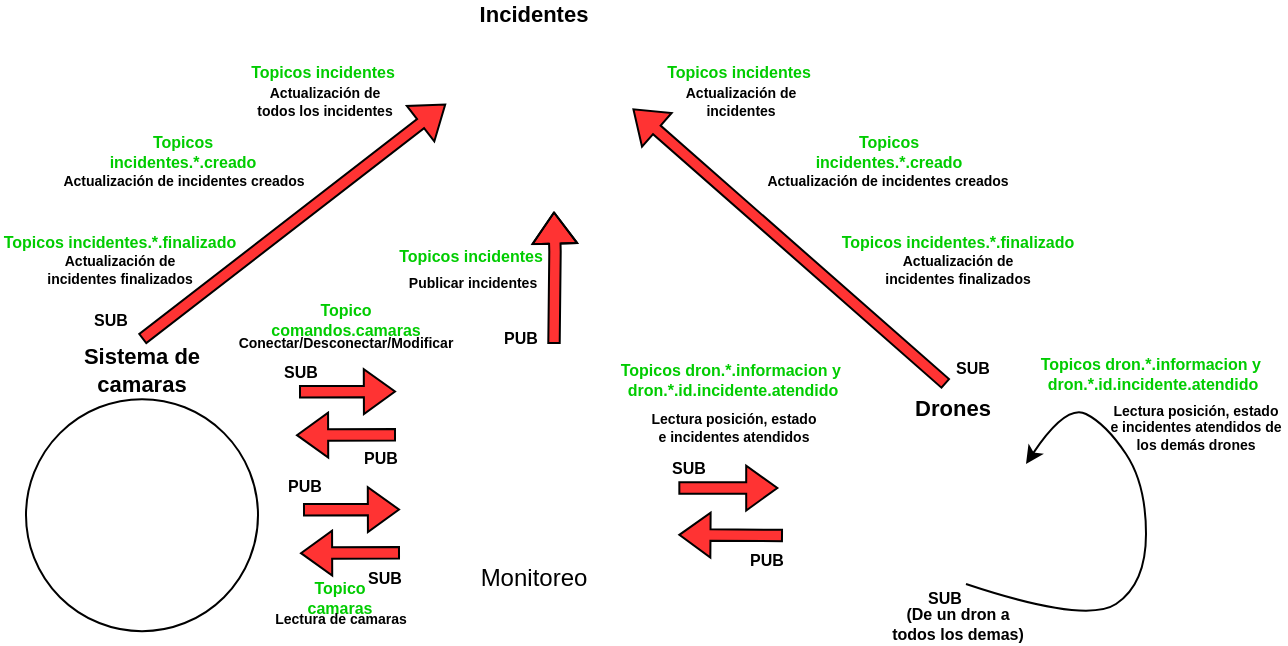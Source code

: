 <mxfile version="24.2.7" type="google">
  <diagram name="Página-1" id="dGSh2rBfns_4DVF4fsEw">
    <mxGraphModel grid="1" page="1" gridSize="10" guides="1" tooltips="1" connect="1" arrows="1" fold="1" pageScale="1" pageWidth="827" pageHeight="1169" math="0" shadow="0">
      <root>
        <mxCell id="0" />
        <mxCell id="1" parent="0" />
        <mxCell id="v50nEGcKKZURV2WaWR_b-10" value="" style="ellipse;whiteSpace=wrap;html=1;aspect=fixed;" vertex="1" parent="1">
          <mxGeometry x="40" y="367.58" width="116" height="116" as="geometry" />
        </mxCell>
        <mxCell id="v50nEGcKKZURV2WaWR_b-3" value="" style="shape=image;verticalLabelPosition=bottom;labelBackgroundColor=default;verticalAlign=top;aspect=fixed;imageAspect=0;image=https://i.pinimg.com/736x/13/9b/db/139bdb29ac6060ea542c2d0ae6516892.jpg;" vertex="1" parent="1">
          <mxGeometry x="87" y="378.91" width="30" height="30" as="geometry" />
        </mxCell>
        <mxCell id="v50nEGcKKZURV2WaWR_b-4" value="" style="shape=image;verticalLabelPosition=bottom;labelBackgroundColor=default;verticalAlign=top;aspect=fixed;imageAspect=0;image=https://i.pinimg.com/736x/13/9b/db/139bdb29ac6060ea542c2d0ae6516892.jpg;" vertex="1" parent="1">
          <mxGeometry x="117" y="400.25" width="30" height="30" as="geometry" />
        </mxCell>
        <mxCell id="v50nEGcKKZURV2WaWR_b-5" value="" style="shape=image;verticalLabelPosition=bottom;labelBackgroundColor=default;verticalAlign=top;aspect=fixed;imageAspect=0;image=https://i.pinimg.com/736x/13/9b/db/139bdb29ac6060ea542c2d0ae6516892.jpg;" vertex="1" parent="1">
          <mxGeometry x="81" y="407.91" width="30" height="30" as="geometry" />
        </mxCell>
        <mxCell id="v50nEGcKKZURV2WaWR_b-6" value="" style="shape=image;verticalLabelPosition=bottom;labelBackgroundColor=default;verticalAlign=top;aspect=fixed;imageAspect=0;image=https://i.pinimg.com/736x/13/9b/db/139bdb29ac6060ea542c2d0ae6516892.jpg;" vertex="1" parent="1">
          <mxGeometry x="113" y="430.58" width="30" height="30" as="geometry" />
        </mxCell>
        <mxCell id="v50nEGcKKZURV2WaWR_b-7" value="" style="shape=image;verticalLabelPosition=bottom;labelBackgroundColor=default;verticalAlign=top;aspect=fixed;imageAspect=0;image=https://i.pinimg.com/736x/13/9b/db/139bdb29ac6060ea542c2d0ae6516892.jpg;" vertex="1" parent="1">
          <mxGeometry x="81" y="437.91" width="30" height="30" as="geometry" />
        </mxCell>
        <mxCell id="v50nEGcKKZURV2WaWR_b-8" value="" style="shape=image;verticalLabelPosition=bottom;labelBackgroundColor=default;verticalAlign=top;aspect=fixed;imageAspect=0;image=https://i.pinimg.com/736x/13/9b/db/139bdb29ac6060ea542c2d0ae6516892.jpg;" vertex="1" parent="1">
          <mxGeometry x="50" y="421.75" width="30" height="30" as="geometry" />
        </mxCell>
        <mxCell id="v50nEGcKKZURV2WaWR_b-9" value="" style="shape=image;verticalLabelPosition=bottom;labelBackgroundColor=default;verticalAlign=top;aspect=fixed;imageAspect=0;image=https://i.pinimg.com/736x/13/9b/db/139bdb29ac6060ea542c2d0ae6516892.jpg;" vertex="1" parent="1">
          <mxGeometry x="52" y="390.58" width="30" height="30" as="geometry" />
        </mxCell>
        <mxCell id="v50nEGcKKZURV2WaWR_b-11" value="Sistema de camaras" style="text;html=1;align=center;verticalAlign=middle;whiteSpace=wrap;rounded=0;fontSize=11;fontStyle=1" vertex="1" parent="1">
          <mxGeometry x="63" y="337.58" width="70" height="30" as="geometry" />
        </mxCell>
        <mxCell id="v50nEGcKKZURV2WaWR_b-19" value="" style="shape=image;verticalLabelPosition=bottom;labelBackgroundColor=default;verticalAlign=top;aspect=fixed;imageAspect=0;image=https://img.freepik.com/vector-premium/diseno-logotipo-icono-pc-computadora_775854-1632.jpg;" vertex="1" parent="1">
          <mxGeometry x="240.66" y="344.08" width="107.67" height="107.67" as="geometry" />
        </mxCell>
        <mxCell id="v50nEGcKKZURV2WaWR_b-20" value="" style="shape=flexArrow;endArrow=classic;html=1;rounded=0;endWidth=15.714;endSize=4.857;fillColor=#FF3333;width=5.714;" edge="1" parent="1">
          <mxGeometry width="50" height="50" relative="1" as="geometry">
            <mxPoint x="225" y="385.41" as="sourcePoint" />
            <mxPoint x="175" y="385.58" as="targetPoint" />
            <Array as="points" />
          </mxGeometry>
        </mxCell>
        <mxCell id="v50nEGcKKZURV2WaWR_b-21" value="Monitoreo" style="text;html=1;align=center;verticalAlign=middle;whiteSpace=wrap;rounded=0;" vertex="1" parent="1">
          <mxGeometry x="266.42" y="447.08" width="56.16" height="20" as="geometry" />
        </mxCell>
        <mxCell id="v50nEGcKKZURV2WaWR_b-22" value="&lt;font style=&quot;font-size: 8px;&quot;&gt;Topico comandos.camaras&lt;/font&gt;" style="text;html=1;align=center;verticalAlign=middle;whiteSpace=wrap;rounded=0;fillColor=default;fontColor=#00CC00;fontSize=8;fontStyle=1" vertex="1" parent="1">
          <mxGeometry x="150.0" y="321.75" width="100" height="12.33" as="geometry" />
        </mxCell>
        <mxCell id="v50nEGcKKZURV2WaWR_b-25" value="&lt;font style=&quot;font-size: 7px;&quot;&gt;Conectar/Desconectar/Modificar&lt;/font&gt;" style="text;html=1;align=center;verticalAlign=middle;whiteSpace=wrap;rounded=0;fontStyle=1;fontSize=7;" vertex="1" parent="1">
          <mxGeometry x="150.0" y="331.08" width="100" height="17.67" as="geometry" />
        </mxCell>
        <mxCell id="v50nEGcKKZURV2WaWR_b-31" value="" style="shape=flexArrow;endArrow=classic;html=1;rounded=0;endWidth=15.714;endSize=4.857;fillColor=#FF3333;width=5.714;" edge="1" parent="1">
          <mxGeometry width="50" height="50" relative="1" as="geometry">
            <mxPoint x="176.5" y="363.9" as="sourcePoint" />
            <mxPoint x="225" y="363.75" as="targetPoint" />
            <Array as="points" />
          </mxGeometry>
        </mxCell>
        <mxCell id="v50nEGcKKZURV2WaWR_b-32" value="SUB" style="text;html=1;align=center;verticalAlign=middle;whiteSpace=wrap;rounded=0;fontSize=8;fontStyle=1" vertex="1" parent="1">
          <mxGeometry x="165" y="348.75" width="25" height="10" as="geometry" />
        </mxCell>
        <mxCell id="v50nEGcKKZURV2WaWR_b-33" value="PUB" style="text;html=1;align=center;verticalAlign=middle;whiteSpace=wrap;rounded=0;fontSize=8;fontStyle=1" vertex="1" parent="1">
          <mxGeometry x="205" y="392.75" width="25" height="7.67" as="geometry" />
        </mxCell>
        <mxCell id="v50nEGcKKZURV2WaWR_b-45" value="&lt;font style=&quot;font-size: 8px;&quot;&gt;Topico camaras&lt;/font&gt;" style="text;html=1;align=center;verticalAlign=middle;whiteSpace=wrap;rounded=0;fillColor=default;fontColor=#00CC00;fontSize=8;fontStyle=1" vertex="1" parent="1">
          <mxGeometry x="167" y="462.08" width="60" height="10.33" as="geometry" />
        </mxCell>
        <mxCell id="v50nEGcKKZURV2WaWR_b-46" value="&lt;font style=&quot;font-size: 7px;&quot;&gt;Lectura de camaras&lt;/font&gt;" style="text;html=1;align=center;verticalAlign=middle;whiteSpace=wrap;rounded=0;fontStyle=1;fontSize=7;" vertex="1" parent="1">
          <mxGeometry x="159.5" y="475.41" width="75" height="5.34" as="geometry" />
        </mxCell>
        <mxCell id="v50nEGcKKZURV2WaWR_b-53" value="" style="shape=flexArrow;endArrow=classic;html=1;rounded=0;endWidth=15.714;endSize=4.857;fillColor=#FF3333;width=5.714;" edge="1" parent="1">
          <mxGeometry width="50" height="50" relative="1" as="geometry">
            <mxPoint x="366.17" y="412.01" as="sourcePoint" />
            <mxPoint x="416.17" y="412.01" as="targetPoint" />
            <Array as="points" />
          </mxGeometry>
        </mxCell>
        <mxCell id="v50nEGcKKZURV2WaWR_b-54" value="" style="shape=flexArrow;endArrow=classic;html=1;rounded=0;endWidth=15.714;endSize=4.857;fillColor=#FF3333;width=5.714;" edge="1" parent="1">
          <mxGeometry width="50" height="50" relative="1" as="geometry">
            <mxPoint x="418.5" y="435.75" as="sourcePoint" />
            <mxPoint x="366.17" y="435.42" as="targetPoint" />
            <Array as="points" />
          </mxGeometry>
        </mxCell>
        <mxCell id="v50nEGcKKZURV2WaWR_b-55" value="SUB" style="text;html=1;align=center;verticalAlign=middle;whiteSpace=wrap;rounded=0;fontSize=8;fontStyle=1" vertex="1" parent="1">
          <mxGeometry x="358.5" y="397.08" width="25" height="10" as="geometry" />
        </mxCell>
        <mxCell id="v50nEGcKKZURV2WaWR_b-56" value="PUB" style="text;html=1;align=center;verticalAlign=middle;whiteSpace=wrap;rounded=0;fontSize=8;fontStyle=1" vertex="1" parent="1">
          <mxGeometry x="397.5" y="444.41" width="25" height="7.67" as="geometry" />
        </mxCell>
        <mxCell id="v50nEGcKKZURV2WaWR_b-57" value="&lt;font style=&quot;font-size: 8px;&quot;&gt;Topicos dron.*.informacion y&amp;nbsp; dron.*.id.incidente.atendido&lt;/font&gt;" style="text;html=1;align=center;verticalAlign=middle;whiteSpace=wrap;rounded=0;fillColor=default;fontColor=#00CC00;fontSize=8;fontStyle=1" vertex="1" parent="1">
          <mxGeometry x="336" y="347.09" width="115" height="21.33" as="geometry" />
        </mxCell>
        <mxCell id="v50nEGcKKZURV2WaWR_b-58" value="&lt;font style=&quot;font-size: 7px;&quot;&gt;Lectura posición, estado e incidentes atendidos&lt;/font&gt;" style="text;html=1;align=center;verticalAlign=middle;whiteSpace=wrap;rounded=0;fontStyle=1;fontSize=7;" vertex="1" parent="1">
          <mxGeometry x="348.5" y="372.08" width="90" height="20" as="geometry" />
        </mxCell>
        <mxCell id="v50nEGcKKZURV2WaWR_b-59" value="" style="shape=image;verticalLabelPosition=bottom;labelBackgroundColor=default;verticalAlign=top;aspect=fixed;imageAspect=0;image=https://www.creativefabrica.com/wp-content/uploads/2023/05/07/Drone-Logo-Graphics-69038358-1.jpg;" vertex="1" parent="1">
          <mxGeometry x="443.73" y="397.08" width="37.5" height="25" as="geometry" />
        </mxCell>
        <mxCell id="v50nEGcKKZURV2WaWR_b-60" value="" style="shape=image;verticalLabelPosition=bottom;labelBackgroundColor=default;verticalAlign=top;aspect=fixed;imageAspect=0;image=https://www.creativefabrica.com/wp-content/uploads/2023/05/07/Drone-Logo-Graphics-69038358-1.jpg;" vertex="1" parent="1">
          <mxGeometry x="480.98" y="377.08" width="45" height="30" as="geometry" />
        </mxCell>
        <mxCell id="v50nEGcKKZURV2WaWR_b-61" value="" style="shape=image;verticalLabelPosition=bottom;labelBackgroundColor=default;verticalAlign=top;aspect=fixed;imageAspect=0;image=https://www.creativefabrica.com/wp-content/uploads/2023/05/07/Drone-Logo-Graphics-69038358-1.jpg;" vertex="1" parent="1">
          <mxGeometry x="518.48" y="432.08" width="37.5" height="25" as="geometry" />
        </mxCell>
        <mxCell id="v50nEGcKKZURV2WaWR_b-62" value="" style="shape=image;verticalLabelPosition=bottom;labelBackgroundColor=default;verticalAlign=top;aspect=fixed;imageAspect=0;image=https://www.creativefabrica.com/wp-content/uploads/2023/05/07/Drone-Logo-Graphics-69038358-1.jpg;" vertex="1" parent="1">
          <mxGeometry x="525.98" y="402.08" width="37.5" height="25" as="geometry" />
        </mxCell>
        <mxCell id="v50nEGcKKZURV2WaWR_b-63" value="" style="shape=image;verticalLabelPosition=bottom;labelBackgroundColor=default;verticalAlign=top;aspect=fixed;imageAspect=0;image=https://www.creativefabrica.com/wp-content/uploads/2023/05/07/Drone-Logo-Graphics-69038358-1.jpg;" vertex="1" parent="1">
          <mxGeometry x="446.98" y="437.08" width="37.5" height="25" as="geometry" />
        </mxCell>
        <mxCell id="v50nEGcKKZURV2WaWR_b-64" value="" style="shape=image;verticalLabelPosition=bottom;labelBackgroundColor=default;verticalAlign=top;aspect=fixed;imageAspect=0;image=https://www.creativefabrica.com/wp-content/uploads/2023/05/07/Drone-Logo-Graphics-69038358-1.jpg;" vertex="1" parent="1">
          <mxGeometry x="480.98" y="422.08" width="37.5" height="25" as="geometry" />
        </mxCell>
        <mxCell id="v50nEGcKKZURV2WaWR_b-65" value="Drones" style="text;html=1;align=center;verticalAlign=middle;whiteSpace=wrap;rounded=0;fontStyle=1;fontSize=11;" vertex="1" parent="1">
          <mxGeometry x="481.23" y="367.08" width="44.75" height="10" as="geometry" />
        </mxCell>
        <mxCell id="v50nEGcKKZURV2WaWR_b-66" value="" style="shape=flexArrow;endArrow=classic;html=1;rounded=0;endWidth=15.714;endSize=4.857;fillColor=#FF3333;width=5.714;" edge="1" parent="1">
          <mxGeometry width="50" height="50" relative="1" as="geometry">
            <mxPoint x="227" y="444.41" as="sourcePoint" />
            <mxPoint x="177" y="444.58" as="targetPoint" />
            <Array as="points" />
          </mxGeometry>
        </mxCell>
        <mxCell id="v50nEGcKKZURV2WaWR_b-67" value="" style="shape=flexArrow;endArrow=classic;html=1;rounded=0;endWidth=15.714;endSize=4.857;fillColor=#FF3333;width=5.714;" edge="1" parent="1">
          <mxGeometry width="50" height="50" relative="1" as="geometry">
            <mxPoint x="178.5" y="422.9" as="sourcePoint" />
            <mxPoint x="227" y="422.75" as="targetPoint" />
            <Array as="points" />
          </mxGeometry>
        </mxCell>
        <mxCell id="v50nEGcKKZURV2WaWR_b-68" value="SUB" style="text;html=1;align=center;verticalAlign=middle;whiteSpace=wrap;rounded=0;fontSize=8;fontStyle=1" vertex="1" parent="1">
          <mxGeometry x="207" y="452.08" width="25" height="10" as="geometry" />
        </mxCell>
        <mxCell id="v50nEGcKKZURV2WaWR_b-69" value="PUB" style="text;html=1;align=center;verticalAlign=middle;whiteSpace=wrap;rounded=0;fontSize=8;fontStyle=1" vertex="1" parent="1">
          <mxGeometry x="167" y="406.75" width="25" height="7.67" as="geometry" />
        </mxCell>
        <mxCell id="v50nEGcKKZURV2WaWR_b-76" value="" style="shape=image;verticalLabelPosition=bottom;labelBackgroundColor=default;verticalAlign=top;aspect=fixed;imageAspect=0;image=https://img.myloview.es/posters/alarma-de-sirena-senal-de-alarma-de-alerta-de-icono-de-vector-700-142057152.jpg;" vertex="1" parent="1">
          <mxGeometry x="283.34" y="236.43" width="30" height="30" as="geometry" />
        </mxCell>
        <mxCell id="v50nEGcKKZURV2WaWR_b-77" value="" style="shape=image;verticalLabelPosition=bottom;labelBackgroundColor=default;verticalAlign=top;aspect=fixed;imageAspect=0;image=https://img.myloview.es/posters/alarma-de-sirena-senal-de-alarma-de-alerta-de-icono-de-vector-700-142057152.jpg;" vertex="1" parent="1">
          <mxGeometry x="279.5" y="180" width="30" height="30" as="geometry" />
        </mxCell>
        <mxCell id="v50nEGcKKZURV2WaWR_b-78" value="" style="shape=image;verticalLabelPosition=bottom;labelBackgroundColor=default;verticalAlign=top;aspect=fixed;imageAspect=0;image=https://img.myloview.es/posters/alarma-de-sirena-senal-de-alarma-de-alerta-de-icono-de-vector-700-142057152.jpg;" vertex="1" parent="1">
          <mxGeometry x="313.34" y="190" width="30" height="30" as="geometry" />
        </mxCell>
        <mxCell id="v50nEGcKKZURV2WaWR_b-79" value="" style="shape=image;verticalLabelPosition=bottom;labelBackgroundColor=default;verticalAlign=top;aspect=fixed;imageAspect=0;image=https://img.myloview.es/posters/alarma-de-sirena-senal-de-alarma-de-alerta-de-icono-de-vector-700-142057152.jpg;" vertex="1" parent="1">
          <mxGeometry x="313.34" y="220" width="30" height="30" as="geometry" />
        </mxCell>
        <mxCell id="v50nEGcKKZURV2WaWR_b-80" value="" style="shape=image;verticalLabelPosition=bottom;labelBackgroundColor=default;verticalAlign=top;aspect=fixed;imageAspect=0;image=https://img.myloview.es/posters/alarma-de-sirena-senal-de-alarma-de-alerta-de-icono-de-vector-700-142057152.jpg;" vertex="1" parent="1">
          <mxGeometry x="253.34" y="233.92" width="30" height="30" as="geometry" />
        </mxCell>
        <mxCell id="v50nEGcKKZURV2WaWR_b-81" value="" style="shape=image;verticalLabelPosition=bottom;labelBackgroundColor=default;verticalAlign=top;aspect=fixed;imageAspect=0;image=https://img.myloview.es/posters/alarma-de-sirena-senal-de-alarma-de-alerta-de-icono-de-vector-700-142057152.jpg;" vertex="1" parent="1">
          <mxGeometry x="253.34" y="203.92" width="30" height="30" as="geometry" />
        </mxCell>
        <mxCell id="v50nEGcKKZURV2WaWR_b-82" value="" style="shape=image;verticalLabelPosition=bottom;labelBackgroundColor=default;verticalAlign=top;aspect=fixed;imageAspect=0;image=https://img.myloview.es/posters/alarma-de-sirena-senal-de-alarma-de-alerta-de-icono-de-vector-700-142057152.jpg;" vertex="1" parent="1">
          <mxGeometry x="283.34" y="210" width="30" height="30" as="geometry" />
        </mxCell>
        <mxCell id="v50nEGcKKZURV2WaWR_b-84" value="Incidentes" style="text;html=1;align=center;verticalAlign=middle;whiteSpace=wrap;rounded=0;fontStyle=1;fontSize=11;" vertex="1" parent="1">
          <mxGeometry x="263.31" y="170" width="62.38" height="10" as="geometry" />
        </mxCell>
        <mxCell id="v50nEGcKKZURV2WaWR_b-86" value="" style="shape=flexArrow;endArrow=classic;html=1;rounded=0;endWidth=15.714;endSize=4.857;fillColor=#FF3333;width=5.714;" edge="1" parent="1">
          <mxGeometry width="50" height="50" relative="1" as="geometry">
            <mxPoint x="304" y="340" as="sourcePoint" />
            <mxPoint x="304" y="273.75" as="targetPoint" />
            <Array as="points">
              <mxPoint x="304.5" y="293.75" />
            </Array>
          </mxGeometry>
        </mxCell>
        <mxCell id="v50nEGcKKZURV2WaWR_b-92" value="&lt;font style=&quot;font-size: 8px;&quot;&gt;Topicos incidentes&lt;/font&gt;" style="text;html=1;align=center;verticalAlign=middle;whiteSpace=wrap;rounded=0;fillColor=default;fontColor=#00CC00;fontSize=8;fontStyle=1" vertex="1" parent="1">
          <mxGeometry x="224.5" y="290.58" width="75" height="10" as="geometry" />
        </mxCell>
        <mxCell id="v50nEGcKKZURV2WaWR_b-93" value="Publicar incidentes" style="text;html=1;align=center;verticalAlign=middle;whiteSpace=wrap;rounded=0;fontStyle=1;fontSize=7;" vertex="1" parent="1">
          <mxGeometry x="227" y="304.17" width="72.5" height="11.42" as="geometry" />
        </mxCell>
        <mxCell id="v50nEGcKKZURV2WaWR_b-96" value="PUB" style="text;html=1;align=center;verticalAlign=middle;whiteSpace=wrap;rounded=0;fontSize=8;fontStyle=1" vertex="1" parent="1">
          <mxGeometry x="274.5" y="332.92" width="25" height="7.67" as="geometry" />
        </mxCell>
        <mxCell id="v50nEGcKKZURV2WaWR_b-97" value="" style="shape=flexArrow;endArrow=classic;html=1;rounded=0;endWidth=15.714;endSize=4.857;fillColor=#FF3333;width=5.714;exitX=0.5;exitY=0;exitDx=0;exitDy=0;" edge="1" parent="1" source="v50nEGcKKZURV2WaWR_b-11">
          <mxGeometry width="50" height="50" relative="1" as="geometry">
            <mxPoint x="70" y="300" as="sourcePoint" />
            <mxPoint x="250" y="220" as="targetPoint" />
            <Array as="points" />
          </mxGeometry>
        </mxCell>
        <mxCell id="v50nEGcKKZURV2WaWR_b-98" value="" style="shape=flexArrow;endArrow=classic;html=1;rounded=0;endWidth=15.714;endSize=4.857;fillColor=#FF3333;width=5.714;" edge="1" parent="1">
          <mxGeometry width="50" height="50" relative="1" as="geometry">
            <mxPoint x="500" y="360" as="sourcePoint" />
            <mxPoint x="343.34" y="222.33" as="targetPoint" />
            <Array as="points" />
          </mxGeometry>
        </mxCell>
        <mxCell id="v50nEGcKKZURV2WaWR_b-99" value="SUB" style="text;html=1;align=center;verticalAlign=middle;whiteSpace=wrap;rounded=0;fontSize=8;fontStyle=1" vertex="1" parent="1">
          <mxGeometry x="70" y="322.92" width="25" height="10" as="geometry" />
        </mxCell>
        <mxCell id="v50nEGcKKZURV2WaWR_b-100" value="SUB" style="text;html=1;align=center;verticalAlign=middle;whiteSpace=wrap;rounded=0;fontSize=8;fontStyle=1" vertex="1" parent="1">
          <mxGeometry x="500.98" y="347.09" width="25" height="10" as="geometry" />
        </mxCell>
        <mxCell id="v50nEGcKKZURV2WaWR_b-101" value="&lt;font style=&quot;font-size: 8px;&quot;&gt;Topicos incidentes&lt;/font&gt;" style="text;html=1;align=center;verticalAlign=middle;whiteSpace=wrap;rounded=0;fillColor=default;fontColor=#00CC00;fontSize=8;fontStyle=1" vertex="1" parent="1">
          <mxGeometry x="150.81" y="199.42" width="75" height="10" as="geometry" />
        </mxCell>
        <mxCell id="v50nEGcKKZURV2WaWR_b-102" value="Actualización de todos los incidentes" style="text;html=1;align=center;verticalAlign=middle;whiteSpace=wrap;rounded=0;fontStyle=1;fontSize=7;" vertex="1" parent="1">
          <mxGeometry x="153.31" y="211.42" width="72.5" height="15.01" as="geometry" />
        </mxCell>
        <mxCell id="v50nEGcKKZURV2WaWR_b-105" value="&lt;font style=&quot;font-size: 8px;&quot;&gt;Topicos incidentes&lt;/font&gt;" style="text;html=1;align=center;verticalAlign=middle;whiteSpace=wrap;rounded=0;fillColor=default;fontColor=#00CC00;fontSize=8;fontStyle=1" vertex="1" parent="1">
          <mxGeometry x="358.66" y="199.42" width="75" height="10" as="geometry" />
        </mxCell>
        <mxCell id="v50nEGcKKZURV2WaWR_b-106" value="Actualización de incidentes" style="text;html=1;align=center;verticalAlign=middle;whiteSpace=wrap;rounded=0;fontStyle=1;fontSize=7;" vertex="1" parent="1">
          <mxGeometry x="361.16" y="211.42" width="72.5" height="15.01" as="geometry" />
        </mxCell>
        <mxCell id="v50nEGcKKZURV2WaWR_b-107" value="&lt;font style=&quot;font-size: 8px;&quot;&gt;Topicos incidentes.*.creado&lt;/font&gt;" style="text;html=1;align=center;verticalAlign=middle;whiteSpace=wrap;rounded=0;fillColor=default;fontColor=#00CC00;fontSize=8;fontStyle=1" vertex="1" parent="1">
          <mxGeometry x="67" y="239.42" width="103.31" height="10" as="geometry" />
        </mxCell>
        <mxCell id="v50nEGcKKZURV2WaWR_b-109" value="&lt;font style=&quot;font-size: 8px;&quot;&gt;Topicos incidentes.*.finalizado&lt;/font&gt;" style="text;html=1;align=center;verticalAlign=middle;whiteSpace=wrap;rounded=0;fillColor=default;fontColor=#00CC00;fontSize=8;fontStyle=1" vertex="1" parent="1">
          <mxGeometry x="27" y="283.58" width="120.31" height="10" as="geometry" />
        </mxCell>
        <mxCell id="v50nEGcKKZURV2WaWR_b-116" value="Actualización de incidentes creados" style="text;html=1;align=center;verticalAlign=middle;whiteSpace=wrap;rounded=0;fontStyle=1;fontSize=7;" vertex="1" parent="1">
          <mxGeometry x="56.69" y="251.42" width="123.94" height="15.01" as="geometry" />
        </mxCell>
        <mxCell id="v50nEGcKKZURV2WaWR_b-117" value="Actualización de incidentes finalizados" style="text;html=1;align=center;verticalAlign=middle;whiteSpace=wrap;rounded=0;fontStyle=1;fontSize=7;" vertex="1" parent="1">
          <mxGeometry x="47.15" y="295.58" width="80" height="15.01" as="geometry" />
        </mxCell>
        <mxCell id="v50nEGcKKZURV2WaWR_b-118" value="&lt;font style=&quot;font-size: 8px;&quot;&gt;Topicos incidentes.*.creado&lt;/font&gt;" style="text;html=1;align=center;verticalAlign=middle;whiteSpace=wrap;rounded=0;fillColor=default;fontColor=#00CC00;fontSize=8;fontStyle=1" vertex="1" parent="1">
          <mxGeometry x="419.75" y="239.42" width="103.31" height="10" as="geometry" />
        </mxCell>
        <mxCell id="v50nEGcKKZURV2WaWR_b-119" value="Actualización de incidentes creados" style="text;html=1;align=center;verticalAlign=middle;whiteSpace=wrap;rounded=0;fontStyle=1;fontSize=7;" vertex="1" parent="1">
          <mxGeometry x="409.44" y="251.42" width="123.94" height="15.01" as="geometry" />
        </mxCell>
        <mxCell id="v50nEGcKKZURV2WaWR_b-120" value="&lt;font style=&quot;font-size: 8px;&quot;&gt;Topicos incidentes.*.finalizado&lt;/font&gt;" style="text;html=1;align=center;verticalAlign=middle;whiteSpace=wrap;rounded=0;fillColor=default;fontColor=#00CC00;fontSize=8;fontStyle=1" vertex="1" parent="1">
          <mxGeometry x="445.99" y="283.58" width="120.31" height="10" as="geometry" />
        </mxCell>
        <mxCell id="v50nEGcKKZURV2WaWR_b-121" value="Actualización de incidentes finalizados" style="text;html=1;align=center;verticalAlign=middle;whiteSpace=wrap;rounded=0;fontStyle=1;fontSize=7;" vertex="1" parent="1">
          <mxGeometry x="466.14" y="295.58" width="80" height="15.01" as="geometry" />
        </mxCell>
        <mxCell id="v50nEGcKKZURV2WaWR_b-124" value="" style="curved=1;endArrow=classic;html=1;rounded=0;" edge="1" parent="1">
          <mxGeometry width="50" height="50" relative="1" as="geometry">
            <mxPoint x="510" y="460" as="sourcePoint" />
            <mxPoint x="540" y="400" as="targetPoint" />
            <Array as="points">
              <mxPoint x="570" y="480" />
              <mxPoint x="600" y="460" />
              <mxPoint x="600" y="410" />
              <mxPoint x="580" y="380" />
              <mxPoint x="560" y="370" />
            </Array>
          </mxGeometry>
        </mxCell>
        <mxCell id="v50nEGcKKZURV2WaWR_b-125" value="&lt;font style=&quot;font-size: 8px;&quot;&gt;Topicos dron.*.informacion y&amp;nbsp; dron.*.id.incidente.atendido&lt;/font&gt;" style="text;html=1;align=center;verticalAlign=middle;whiteSpace=wrap;rounded=0;fillColor=default;fontColor=#00CC00;fontSize=8;fontStyle=1" vertex="1" parent="1">
          <mxGeometry x="546.14" y="344.25" width="115" height="21.33" as="geometry" />
        </mxCell>
        <mxCell id="v50nEGcKKZURV2WaWR_b-126" value="&lt;font style=&quot;font-size: 7px;&quot;&gt;Lectura posición, estado e incidentes atendidos de los demás drones&lt;/font&gt;" style="text;html=1;align=center;verticalAlign=middle;whiteSpace=wrap;rounded=0;fontStyle=1;fontSize=7;" vertex="1" parent="1">
          <mxGeometry x="580" y="372.08" width="90" height="20" as="geometry" />
        </mxCell>
        <mxCell id="v50nEGcKKZURV2WaWR_b-128" value="SUB" style="text;html=1;align=center;verticalAlign=middle;whiteSpace=wrap;rounded=0;fontSize=8;fontStyle=1" vertex="1" parent="1">
          <mxGeometry x="487.23" y="462.41" width="25" height="10" as="geometry" />
        </mxCell>
        <mxCell id="v50nEGcKKZURV2WaWR_b-129" value="(De un dron a todos los demas)" style="text;html=1;align=center;verticalAlign=middle;whiteSpace=wrap;rounded=0;fontSize=8;fontStyle=1" vertex="1" parent="1">
          <mxGeometry x="469.21" y="475.41" width="73.86" height="10" as="geometry" />
        </mxCell>
      </root>
    </mxGraphModel>
  </diagram>
</mxfile>
